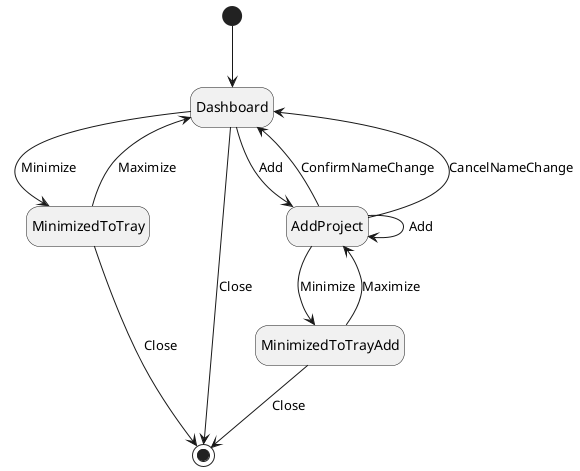 @startuml
hide empty description

[*] --> Dashboard

Dashboard --> MinimizedToTray : Minimize
Dashboard --> [*] : Close
Dashboard --> AddProject : Add

AddProject --> MinimizedToTrayAdd : Minimize
AddProject --> Dashboard : ConfirmNameChange
AddProject --> Dashboard : CancelNameChange
AddProject --> AddProject : Add

MinimizedToTrayAdd --> AddProject : Maximize
MinimizedToTrayAdd --> [*] : Close

MinimizedToTray --> Dashboard : Maximize
MinimizedToTray --> [*] : Close

@enduml
